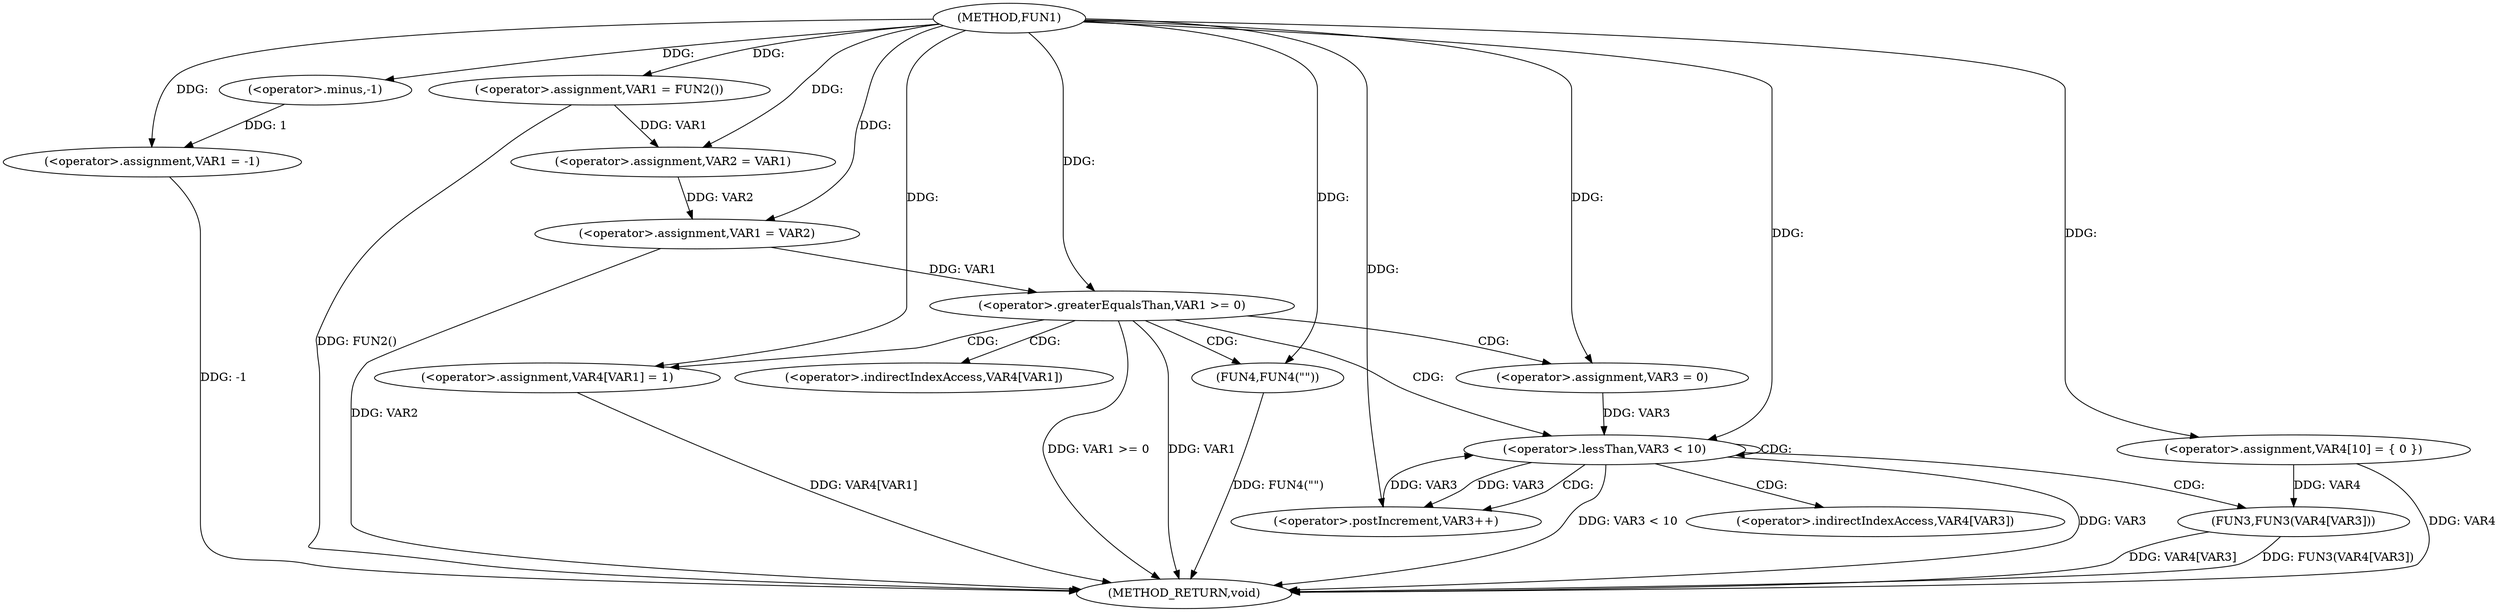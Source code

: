 digraph FUN1 {  
"1000100" [label = "(METHOD,FUN1)" ]
"1000152" [label = "(METHOD_RETURN,void)" ]
"1000103" [label = "(<operator>.assignment,VAR1 = -1)" ]
"1000105" [label = "(<operator>.minus,-1)" ]
"1000107" [label = "(<operator>.assignment,VAR1 = FUN2())" ]
"1000112" [label = "(<operator>.assignment,VAR2 = VAR1)" ]
"1000116" [label = "(<operator>.assignment,VAR1 = VAR2)" ]
"1000122" [label = "(<operator>.assignment,VAR4[10] = { 0 })" ]
"1000125" [label = "(<operator>.greaterEqualsThan,VAR1 >= 0)" ]
"1000129" [label = "(<operator>.assignment,VAR4[VAR1] = 1)" ]
"1000135" [label = "(<operator>.assignment,VAR3 = 0)" ]
"1000138" [label = "(<operator>.lessThan,VAR3 < 10)" ]
"1000141" [label = "(<operator>.postIncrement,VAR3++)" ]
"1000144" [label = "(FUN3,FUN3(VAR4[VAR3]))" ]
"1000150" [label = "(FUN4,FUN4(\"\"))" ]
"1000130" [label = "(<operator>.indirectIndexAccess,VAR4[VAR1])" ]
"1000145" [label = "(<operator>.indirectIndexAccess,VAR4[VAR3])" ]
  "1000125" -> "1000152"  [ label = "DDG: VAR1 >= 0"] 
  "1000103" -> "1000152"  [ label = "DDG: -1"] 
  "1000116" -> "1000152"  [ label = "DDG: VAR2"] 
  "1000150" -> "1000152"  [ label = "DDG: FUN4(\"\")"] 
  "1000138" -> "1000152"  [ label = "DDG: VAR3 < 10"] 
  "1000107" -> "1000152"  [ label = "DDG: FUN2()"] 
  "1000129" -> "1000152"  [ label = "DDG: VAR4[VAR1]"] 
  "1000125" -> "1000152"  [ label = "DDG: VAR1"] 
  "1000122" -> "1000152"  [ label = "DDG: VAR4"] 
  "1000138" -> "1000152"  [ label = "DDG: VAR3"] 
  "1000144" -> "1000152"  [ label = "DDG: FUN3(VAR4[VAR3])"] 
  "1000144" -> "1000152"  [ label = "DDG: VAR4[VAR3]"] 
  "1000105" -> "1000103"  [ label = "DDG: 1"] 
  "1000100" -> "1000103"  [ label = "DDG: "] 
  "1000100" -> "1000105"  [ label = "DDG: "] 
  "1000100" -> "1000107"  [ label = "DDG: "] 
  "1000107" -> "1000112"  [ label = "DDG: VAR1"] 
  "1000100" -> "1000112"  [ label = "DDG: "] 
  "1000112" -> "1000116"  [ label = "DDG: VAR2"] 
  "1000100" -> "1000116"  [ label = "DDG: "] 
  "1000100" -> "1000122"  [ label = "DDG: "] 
  "1000116" -> "1000125"  [ label = "DDG: VAR1"] 
  "1000100" -> "1000125"  [ label = "DDG: "] 
  "1000100" -> "1000129"  [ label = "DDG: "] 
  "1000100" -> "1000135"  [ label = "DDG: "] 
  "1000141" -> "1000138"  [ label = "DDG: VAR3"] 
  "1000135" -> "1000138"  [ label = "DDG: VAR3"] 
  "1000100" -> "1000138"  [ label = "DDG: "] 
  "1000138" -> "1000141"  [ label = "DDG: VAR3"] 
  "1000100" -> "1000141"  [ label = "DDG: "] 
  "1000122" -> "1000144"  [ label = "DDG: VAR4"] 
  "1000100" -> "1000150"  [ label = "DDG: "] 
  "1000125" -> "1000129"  [ label = "CDG: "] 
  "1000125" -> "1000130"  [ label = "CDG: "] 
  "1000125" -> "1000150"  [ label = "CDG: "] 
  "1000125" -> "1000135"  [ label = "CDG: "] 
  "1000125" -> "1000138"  [ label = "CDG: "] 
  "1000138" -> "1000141"  [ label = "CDG: "] 
  "1000138" -> "1000145"  [ label = "CDG: "] 
  "1000138" -> "1000144"  [ label = "CDG: "] 
  "1000138" -> "1000138"  [ label = "CDG: "] 
}
